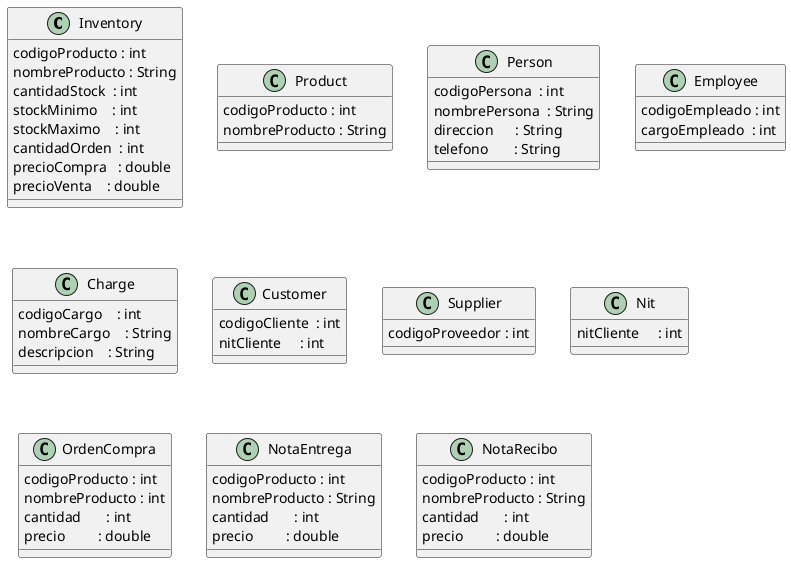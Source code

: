 @startuml DominioDeClases

class Inventory {
    codigoProducto : int
    nombreProducto : String
    cantidadStock  : int
    stockMinimo    : int
    stockMaximo    : int
    cantidadOrden  : int
    precioCompra   : double
    precioVenta    : double
}

class Product {
    codigoProducto : int
    nombreProducto : String
}

class Person {
    codigoPersona  : int
    nombrePersona  : String
    direccion      : String
    telefono       : String
}

class Employee {
    codigoEmpleado : int
    cargoEmpleado  : int
}

class Charge {
    codigoCargo    : int
    nombreCargo    : String
    descripcion    : String
}

class Customer {
    codigoCliente  : int
    nitCliente     : int
}

class Supplier {
    codigoProveedor : int
}

class Nit {
    nitCliente     : int
}

class OrdenCompra {
    codigoProducto : int
    nombreProducto : int
    cantidad       : int
    precio         : double
}

class NotaEntrega {
    codigoProducto : int
    nombreProducto : String
    cantidad       : int
    precio         : double
}

class NotaRecibo {
    codigoProducto : int
    nombreProducto : String
    cantidad       : int
    precio         : double
}

@enduml